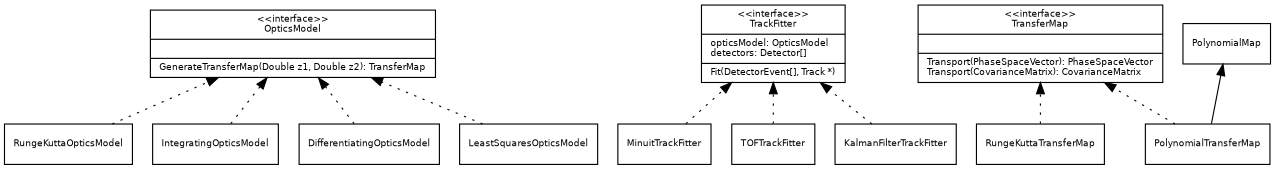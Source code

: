 digraph G {
  fontname = "Bitstream Vera Sans"
  fontsize = 10
  size = "8.5 11"

  rankdir = "BT"

  node [
    fontname = "Bitstream Vera Sans"
    fontsize = 8
    shape = "record"
  ]

  edge [
    fontname = "Bitstream Vera Sans"
    fontsize = 8
  ]

  OpticsModel [
    label = "{\<\<interface\>\>\n\N||GenerateTransferMap(Double z1, Double z2): TransferMap\l}"
  ]

  TrackFitter [
    label = "{\<\<interface\>\>\n\N|opticsModel: OpticsModel\ldetectors: Detector[]\l|Fit(DetectorEvent[], Track *)}"
  ]

  RungeKuttaOpticsModel [
  ]

  IntegratingOpticsModel [
  ]

  DifferentiatingOpticsModel [
  ]

  LeastSquaresOpticsModel [
  ]

  TransferMap [
    label = "{\<\<interface\>\>\n\N||Transport(PhaseSpaceVector): PhaseSpaceVector\lTransport(CovarianceMatrix): CovarianceMatrix\l}"
    pos = "10,50"
  ]

  PolynomialMap [
  ]

  PolynomialTransferMap [
  ]

  RungeKuttaTransferMap [
  ]

  MinuitTrackFitter [
  ]

  TOFTrackFitter [
  ]

  KalmanFilterTrackFitter [
  ]

  edge [
    style = "solid"
  ]

  PolynomialTransferMap -> PolynomialMap

  edge [
    style = "dotted"
  ]

  RungeKuttaOpticsModel -> OpticsModel
  IntegratingOpticsModel -> OpticsModel
  DifferentiatingOpticsModel -> OpticsModel
  LeastSquaresOpticsModel -> OpticsModel
  PolynomialTransferMap -> TransferMap
  RungeKuttaTransferMap -> TransferMap
  MinuitTrackFitter -> TrackFitter
  TOFTrackFitter -> TrackFitter
  KalmanFilterTrackFitter -> TrackFitter

  edge [
    style = "solid"
    arrowhead = "none"

    headlabel = "1"
  ]
}

